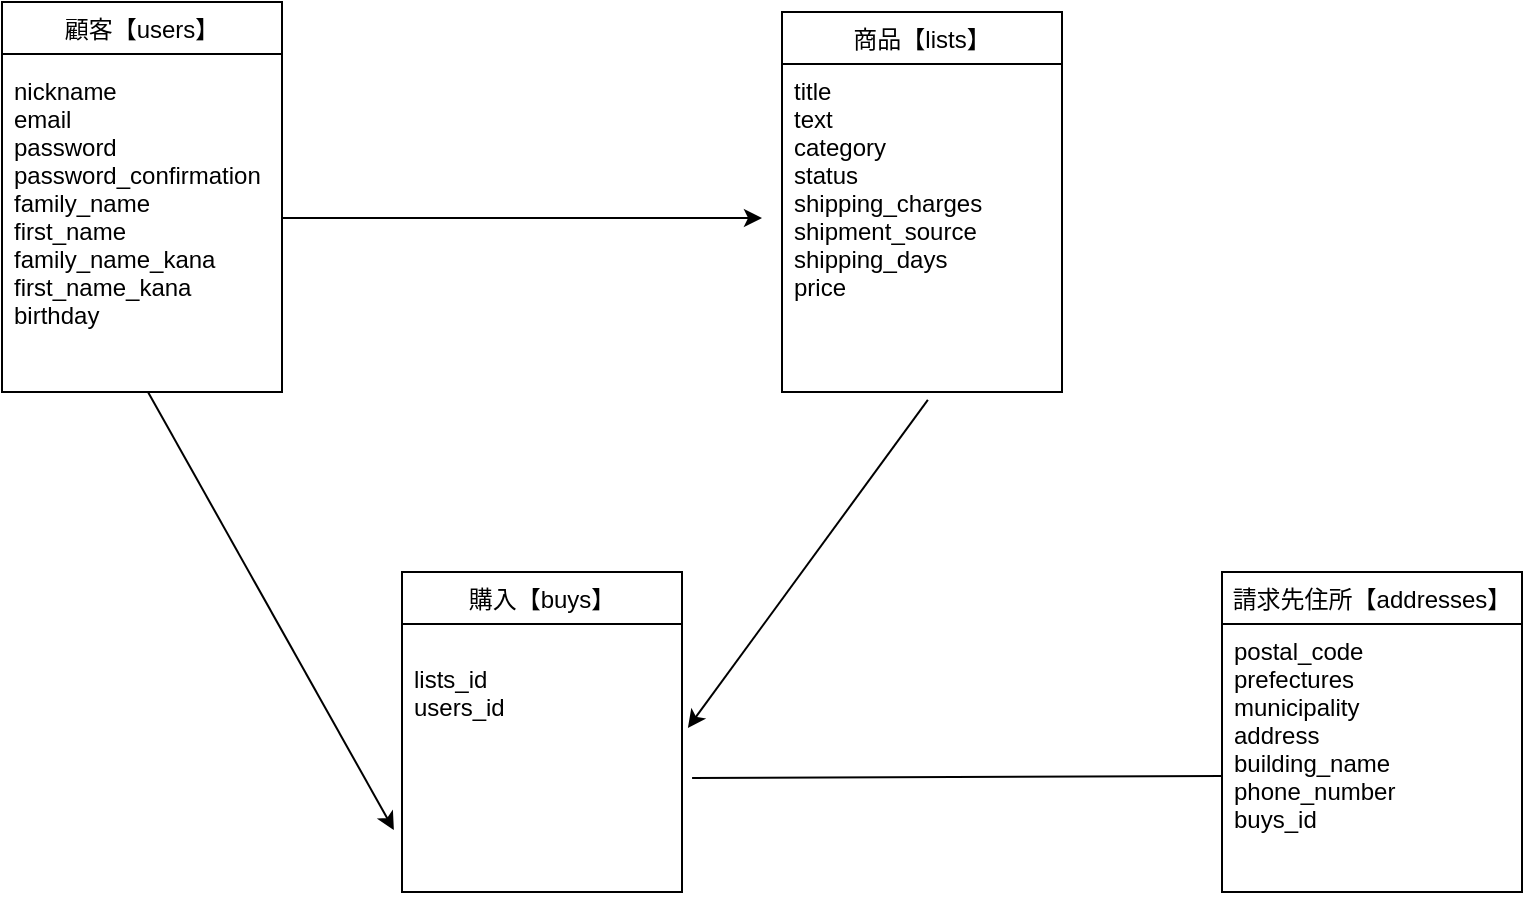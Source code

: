 <mxfile version="13.1.3">
    <diagram id="6hGFLwfOUW9BJ-s0fimq" name="Page-1">
        <mxGraphModel dx="594" dy="635" grid="1" gridSize="10" guides="1" tooltips="1" connect="1" arrows="1" fold="1" page="1" pageScale="1" pageWidth="827" pageHeight="1169" math="0" shadow="0">
            <root>
                <mxCell id="0"/>
                <mxCell id="1" parent="0"/>
                <mxCell id="17" value="商品【lists】" style="swimlane;fontStyle=0;childLayout=stackLayout;horizontal=1;startSize=26;fillColor=none;horizontalStack=0;resizeParent=1;resizeParentMax=0;resizeLast=0;collapsible=1;marginBottom=0;" vertex="1" parent="1">
                    <mxGeometry x="440" y="200" width="140" height="190" as="geometry"/>
                </mxCell>
                <mxCell id="18" value="title&#10;text&#10;category&#10;status&#10;shipping_charges&#10;shipment_source&#10;shipping_days&#10;price&#10;" style="text;strokeColor=none;fillColor=none;align=left;verticalAlign=top;spacingLeft=4;spacingRight=4;overflow=hidden;rotatable=0;points=[[0,0.5],[1,0.5]];portConstraint=eastwest;" vertex="1" parent="17">
                    <mxGeometry y="26" width="140" height="164" as="geometry"/>
                </mxCell>
                <mxCell id="30" value="" style="edgeStyle=orthogonalEdgeStyle;rounded=0;orthogonalLoop=1;jettySize=auto;html=1;" edge="1" parent="1" source="5">
                    <mxGeometry relative="1" as="geometry">
                        <mxPoint x="430" y="303" as="targetPoint"/>
                    </mxGeometry>
                </mxCell>
                <mxCell id="5" value="nickname&#10;email&#10;password&#10;password_confirmation&#10;family_name&#10;first_name&#10;family_name_kana&#10;first_name_kana&#10;birthday" style="text;strokeColor=none;fillColor=none;align=left;verticalAlign=top;spacingLeft=4;spacingRight=4;overflow=hidden;rotatable=0;points=[[0,0.5],[1,0.5]];portConstraint=eastwest;" vertex="1" parent="1">
                    <mxGeometry x="50" y="226" width="140" height="154" as="geometry"/>
                </mxCell>
                <mxCell id="13" value="購入【buys】" style="swimlane;fontStyle=0;childLayout=stackLayout;horizontal=1;startSize=26;fillColor=none;horizontalStack=0;resizeParent=1;resizeParentMax=0;resizeLast=0;collapsible=1;marginBottom=0;" vertex="1" parent="1">
                    <mxGeometry x="250" y="480" width="140" height="160" as="geometry"/>
                </mxCell>
                <mxCell id="14" value="&#10;lists_id&#10;users_id&#10;" style="text;strokeColor=none;fillColor=none;align=left;verticalAlign=top;spacingLeft=4;spacingRight=4;overflow=hidden;rotatable=0;points=[[0,0.5],[1,0.5]];portConstraint=eastwest;" vertex="1" parent="13">
                    <mxGeometry y="26" width="140" height="134" as="geometry"/>
                </mxCell>
                <mxCell id="32" value="" style="endArrow=classic;html=1;entryX=-0.029;entryY=0.769;entryDx=0;entryDy=0;entryPerimeter=0;" edge="1" parent="1" target="14">
                    <mxGeometry width="50" height="50" relative="1" as="geometry">
                        <mxPoint x="123" y="390" as="sourcePoint"/>
                        <mxPoint x="270" y="290" as="targetPoint"/>
                    </mxGeometry>
                </mxCell>
                <mxCell id="3" value="顧客【users】" style="swimlane;fontStyle=0;childLayout=stackLayout;horizontal=1;startSize=26;fillColor=none;horizontalStack=0;resizeParent=1;resizeParentMax=0;resizeLast=0;collapsible=1;marginBottom=0;" vertex="1" parent="1">
                    <mxGeometry x="50" y="195" width="140" height="195" as="geometry">
                        <mxRectangle x="50" y="200" width="50" height="26" as="alternateBounds"/>
                    </mxGeometry>
                </mxCell>
                <mxCell id="35" value="請求先住所【addresses】" style="swimlane;fontStyle=0;childLayout=stackLayout;horizontal=1;startSize=26;fillColor=none;horizontalStack=0;resizeParent=1;resizeParentMax=0;resizeLast=0;collapsible=1;marginBottom=0;" vertex="1" parent="1">
                    <mxGeometry x="660" y="480" width="150" height="160" as="geometry"/>
                </mxCell>
                <mxCell id="36" value="postal_code&#10;prefectures&#10;municipality&#10;address&#10;building_name&#10;phone_number&#10;buys_id" style="text;strokeColor=none;fillColor=none;align=left;verticalAlign=top;spacingLeft=4;spacingRight=4;overflow=hidden;rotatable=0;points=[[0,0.5],[1,0.5]];portConstraint=eastwest;" vertex="1" parent="35">
                    <mxGeometry y="26" width="150" height="134" as="geometry"/>
                </mxCell>
                <mxCell id="43" value="" style="endArrow=none;html=1;entryX=0;entryY=0.567;entryDx=0;entryDy=0;exitX=1.036;exitY=0.575;exitDx=0;exitDy=0;exitPerimeter=0;entryPerimeter=0;" edge="1" parent="1" source="14" target="36">
                    <mxGeometry width="50" height="50" relative="1" as="geometry">
                        <mxPoint x="390" y="440" as="sourcePoint"/>
                        <mxPoint x="440" y="390" as="targetPoint"/>
                    </mxGeometry>
                </mxCell>
                <mxCell id="44" value="" style="endArrow=classic;html=1;entryX=1.021;entryY=0.388;entryDx=0;entryDy=0;entryPerimeter=0;exitX=0.521;exitY=1.024;exitDx=0;exitDy=0;exitPerimeter=0;" edge="1" parent="1" source="18" target="14">
                    <mxGeometry width="50" height="50" relative="1" as="geometry">
                        <mxPoint x="320" y="460" as="sourcePoint"/>
                        <mxPoint x="370" y="410" as="targetPoint"/>
                    </mxGeometry>
                </mxCell>
            </root>
        </mxGraphModel>
    </diagram>
</mxfile>
